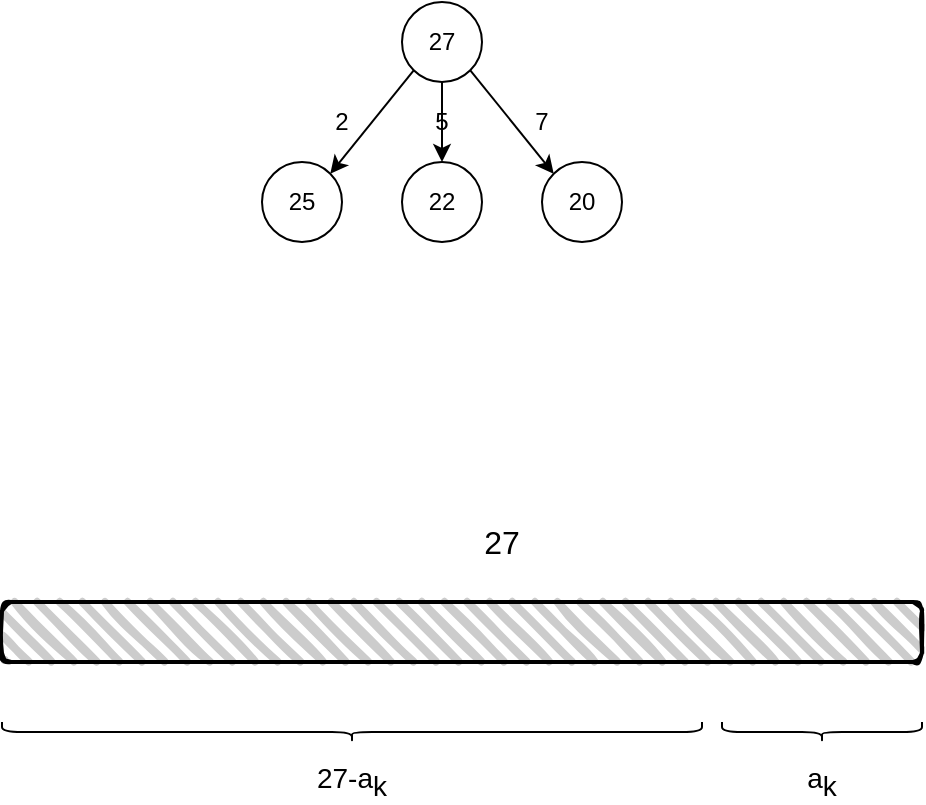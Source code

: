 <mxfile version="14.4.2" type="github">
  <diagram id="DJ-O2owSN0z0Jg-aL6Td" name="Page-1">
    <mxGraphModel dx="1420" dy="802" grid="1" gridSize="14" guides="1" tooltips="1" connect="1" arrows="1" fold="1" page="1" pageScale="1" pageWidth="827" pageHeight="1169" math="0" shadow="0">
      <root>
        <mxCell id="0" />
        <mxCell id="1" parent="0" />
        <mxCell id="ig00O_GDIxSaDtTN1zq9-1" value="27" style="ellipse;whiteSpace=wrap;html=1;aspect=fixed;" vertex="1" parent="1">
          <mxGeometry x="400" y="60" width="40" height="40" as="geometry" />
        </mxCell>
        <mxCell id="ig00O_GDIxSaDtTN1zq9-2" value="25" style="ellipse;whiteSpace=wrap;html=1;aspect=fixed;" vertex="1" parent="1">
          <mxGeometry x="330" y="140" width="40" height="40" as="geometry" />
        </mxCell>
        <mxCell id="ig00O_GDIxSaDtTN1zq9-3" value="22" style="ellipse;whiteSpace=wrap;html=1;aspect=fixed;" vertex="1" parent="1">
          <mxGeometry x="400" y="140" width="40" height="40" as="geometry" />
        </mxCell>
        <mxCell id="ig00O_GDIxSaDtTN1zq9-4" value="20" style="ellipse;whiteSpace=wrap;html=1;aspect=fixed;" vertex="1" parent="1">
          <mxGeometry x="470" y="140" width="40" height="40" as="geometry" />
        </mxCell>
        <mxCell id="ig00O_GDIxSaDtTN1zq9-5" value="" style="endArrow=classic;html=1;exitX=0;exitY=1;exitDx=0;exitDy=0;entryX=1;entryY=0;entryDx=0;entryDy=0;" edge="1" parent="1" source="ig00O_GDIxSaDtTN1zq9-1" target="ig00O_GDIxSaDtTN1zq9-2">
          <mxGeometry width="50" height="50" relative="1" as="geometry">
            <mxPoint x="200" y="140" as="sourcePoint" />
            <mxPoint x="250" y="90" as="targetPoint" />
          </mxGeometry>
        </mxCell>
        <mxCell id="ig00O_GDIxSaDtTN1zq9-8" value="" style="endArrow=classic;html=1;exitX=0.5;exitY=1;exitDx=0;exitDy=0;entryX=0.5;entryY=0;entryDx=0;entryDy=0;" edge="1" parent="1" source="ig00O_GDIxSaDtTN1zq9-1" target="ig00O_GDIxSaDtTN1zq9-3">
          <mxGeometry width="50" height="50" relative="1" as="geometry">
            <mxPoint x="250" y="330" as="sourcePoint" />
            <mxPoint x="300" y="280" as="targetPoint" />
          </mxGeometry>
        </mxCell>
        <mxCell id="ig00O_GDIxSaDtTN1zq9-10" value="" style="endArrow=classic;html=1;exitX=1;exitY=1;exitDx=0;exitDy=0;entryX=0;entryY=0;entryDx=0;entryDy=0;" edge="1" parent="1" source="ig00O_GDIxSaDtTN1zq9-1" target="ig00O_GDIxSaDtTN1zq9-4">
          <mxGeometry width="50" height="50" relative="1" as="geometry">
            <mxPoint x="270" y="320" as="sourcePoint" />
            <mxPoint x="320" y="270" as="targetPoint" />
          </mxGeometry>
        </mxCell>
        <mxCell id="ig00O_GDIxSaDtTN1zq9-11" value="2" style="text;html=1;strokeColor=none;fillColor=none;align=center;verticalAlign=middle;whiteSpace=wrap;rounded=0;" vertex="1" parent="1">
          <mxGeometry x="350" y="110" width="40" height="20" as="geometry" />
        </mxCell>
        <mxCell id="ig00O_GDIxSaDtTN1zq9-12" value="5" style="text;html=1;strokeColor=none;fillColor=none;align=center;verticalAlign=middle;whiteSpace=wrap;rounded=0;" vertex="1" parent="1">
          <mxGeometry x="400" y="110" width="40" height="20" as="geometry" />
        </mxCell>
        <mxCell id="ig00O_GDIxSaDtTN1zq9-15" value="7" style="text;html=1;strokeColor=none;fillColor=none;align=center;verticalAlign=middle;whiteSpace=wrap;rounded=0;" vertex="1" parent="1">
          <mxGeometry x="450" y="110" width="40" height="20" as="geometry" />
        </mxCell>
        <mxCell id="ig00O_GDIxSaDtTN1zq9-16" value="" style="rounded=1;whiteSpace=wrap;html=1;strokeWidth=2;fillWeight=4;hachureGap=8;hachureAngle=45;sketch=1;fillColor=#CCCCCC;" vertex="1" parent="1">
          <mxGeometry x="200" y="360" width="460" height="30" as="geometry" />
        </mxCell>
        <mxCell id="ig00O_GDIxSaDtTN1zq9-17" value="" style="shape=curlyBracket;whiteSpace=wrap;html=1;rounded=1;fillColor=#CCCCCC;direction=north;" vertex="1" parent="1">
          <mxGeometry x="200" y="420" width="350" height="10" as="geometry" />
        </mxCell>
        <mxCell id="ig00O_GDIxSaDtTN1zq9-18" value="" style="shape=curlyBracket;whiteSpace=wrap;html=1;rounded=1;fillColor=#CCCCCC;direction=north;" vertex="1" parent="1">
          <mxGeometry x="560" y="420" width="100" height="10" as="geometry" />
        </mxCell>
        <mxCell id="ig00O_GDIxSaDtTN1zq9-19" value="&lt;font style=&quot;font-size: 16px&quot;&gt;27&lt;/font&gt;" style="text;html=1;strokeColor=none;fillColor=none;align=center;verticalAlign=middle;whiteSpace=wrap;rounded=0;" vertex="1" parent="1">
          <mxGeometry x="430" y="320" width="40" height="20" as="geometry" />
        </mxCell>
        <mxCell id="ig00O_GDIxSaDtTN1zq9-20" value="a&lt;sub style=&quot;font-size: 14px;&quot;&gt;k&lt;/sub&gt;" style="text;html=1;strokeColor=none;fillColor=none;align=center;verticalAlign=middle;whiteSpace=wrap;rounded=0;fontSize=14;" vertex="1" parent="1">
          <mxGeometry x="590" y="440" width="40" height="20" as="geometry" />
        </mxCell>
        <mxCell id="ig00O_GDIxSaDtTN1zq9-21" value="27-a&lt;sub style=&quot;font-size: 14px;&quot;&gt;k&lt;/sub&gt;" style="text;html=1;strokeColor=none;fillColor=none;align=center;verticalAlign=middle;whiteSpace=wrap;rounded=0;fontSize=14;" vertex="1" parent="1">
          <mxGeometry x="355" y="440" width="40" height="20" as="geometry" />
        </mxCell>
      </root>
    </mxGraphModel>
  </diagram>
</mxfile>
